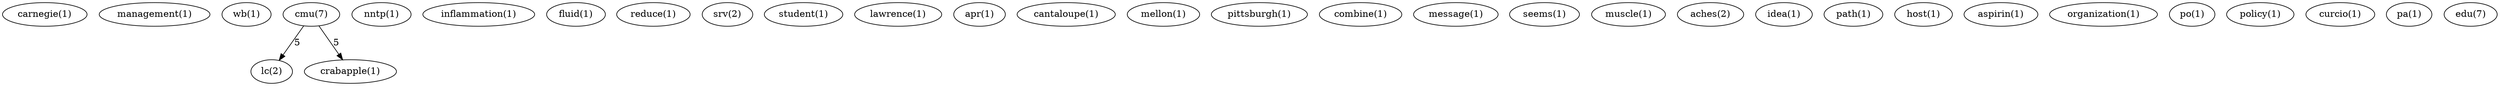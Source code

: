 digraph G {
  carnegie [ label="carnegie(1)" ];
  management [ label="management(1)" ];
  wb [ label="wb(1)" ];
  cmu [ label="cmu(7)" ];
  lc [ label="lc(2)" ];
  crabapple [ label="crabapple(1)" ];
  nntp [ label="nntp(1)" ];
  inflammation [ label="inflammation(1)" ];
  fluid [ label="fluid(1)" ];
  reduce [ label="reduce(1)" ];
  srv [ label="srv(2)" ];
  student [ label="student(1)" ];
  lawrence [ label="lawrence(1)" ];
  apr [ label="apr(1)" ];
  cantaloupe [ label="cantaloupe(1)" ];
  mellon [ label="mellon(1)" ];
  pittsburgh [ label="pittsburgh(1)" ];
  combine [ label="combine(1)" ];
  message [ label="message(1)" ];
  seems [ label="seems(1)" ];
  muscle [ label="muscle(1)" ];
  aches [ label="aches(2)" ];
  idea [ label="idea(1)" ];
  path [ label="path(1)" ];
  host [ label="host(1)" ];
  aspirin [ label="aspirin(1)" ];
  organization [ label="organization(1)" ];
  po [ label="po(1)" ];
  policy [ label="policy(1)" ];
  curcio [ label="curcio(1)" ];
  pa [ label="pa(1)" ];
  edu [ label="edu(7)" ];
  cmu -> lc [ label="5" ];
  cmu -> crabapple [ label="5" ];
}
